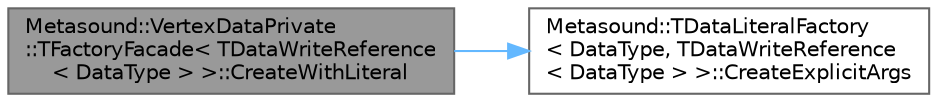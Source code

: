 digraph "Metasound::VertexDataPrivate::TFactoryFacade&lt; TDataWriteReference&lt; DataType &gt; &gt;::CreateWithLiteral"
{
 // INTERACTIVE_SVG=YES
 // LATEX_PDF_SIZE
  bgcolor="transparent";
  edge [fontname=Helvetica,fontsize=10,labelfontname=Helvetica,labelfontsize=10];
  node [fontname=Helvetica,fontsize=10,shape=box,height=0.2,width=0.4];
  rankdir="LR";
  Node1 [id="Node000001",label="Metasound::VertexDataPrivate\l::TFactoryFacade\< TDataWriteReference\l\< DataType \> \>::CreateWithLiteral",height=0.2,width=0.4,color="gray40", fillcolor="grey60", style="filled", fontcolor="black",tooltip=" "];
  Node1 -> Node2 [id="edge1_Node000001_Node000002",color="steelblue1",style="solid",tooltip=" "];
  Node2 [id="Node000002",label="Metasound::TDataLiteralFactory\l\< DataType, TDataWriteReference\l\< DataType \> \>::CreateExplicitArgs",height=0.2,width=0.4,color="grey40", fillcolor="white", style="filled",URL="$d4/d30/structMetasound_1_1TDataLiteralFactory.html#aad3803cdb1de05ce39cb7d4a77c5166c",tooltip=" "];
}
